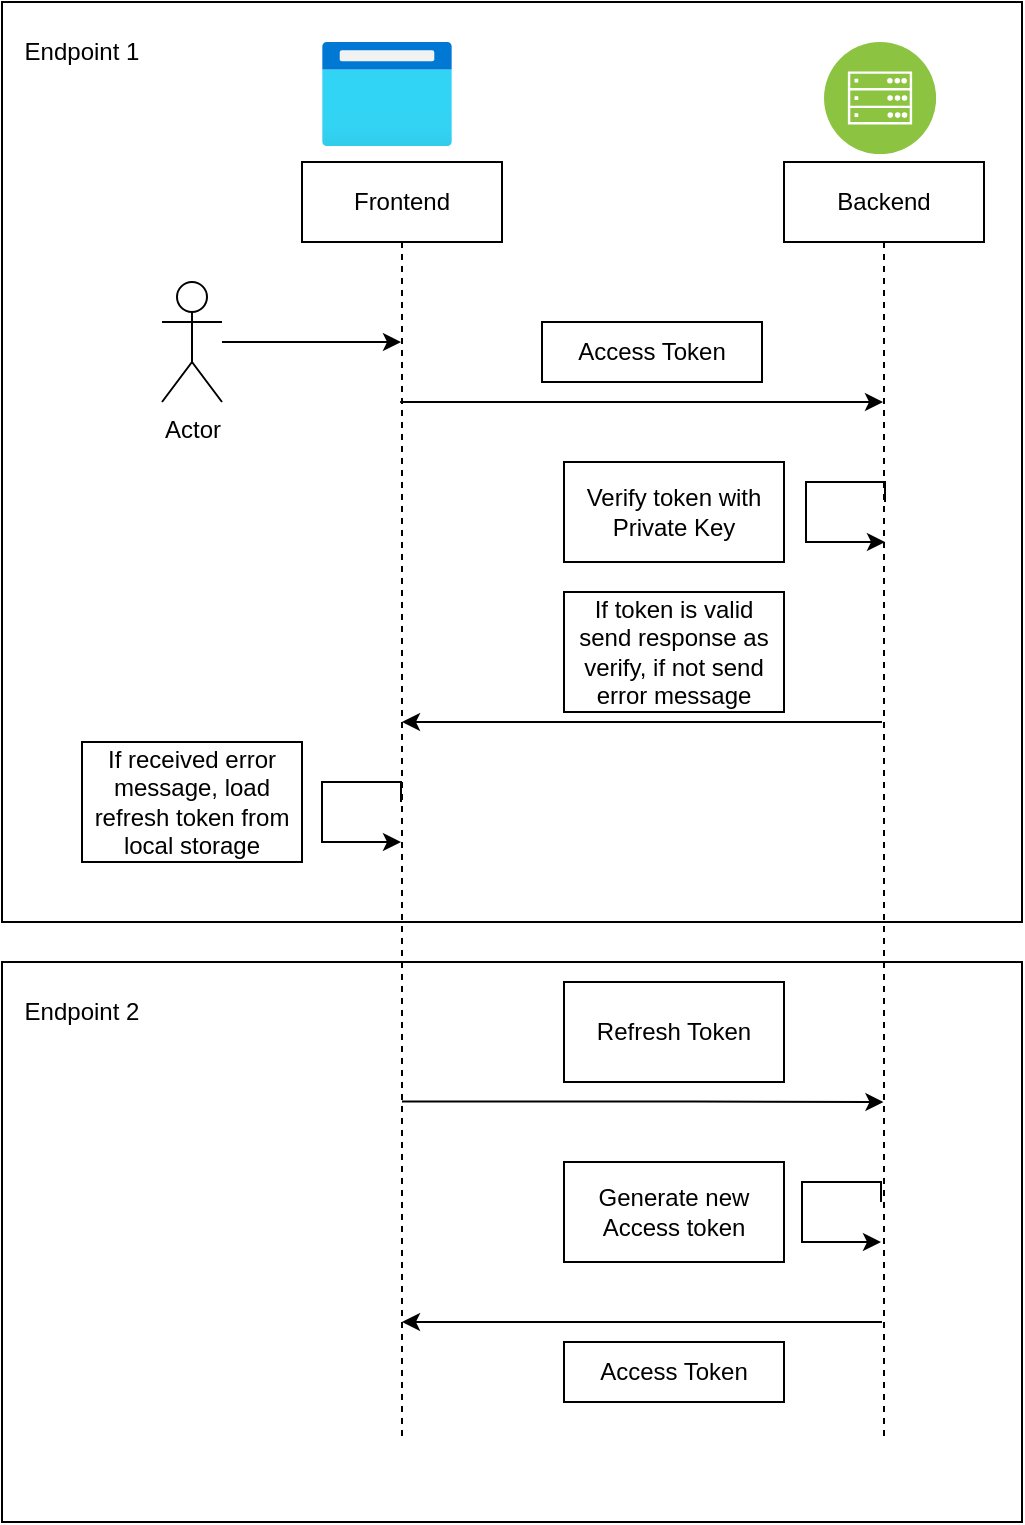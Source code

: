 <mxfile version="24.8.3">
  <diagram name="Page-1" id="ADdnZNFPhiC1YL75WqlX">
    <mxGraphModel dx="1050" dy="1657" grid="1" gridSize="10" guides="1" tooltips="1" connect="1" arrows="1" fold="1" page="1" pageScale="1" pageWidth="850" pageHeight="1100" math="0" shadow="0">
      <root>
        <mxCell id="0" />
        <mxCell id="1" parent="0" />
        <mxCell id="T0vaFJOLHhgulWwXpN9i-1" value="" style="rounded=0;whiteSpace=wrap;html=1;" parent="1" vertex="1">
          <mxGeometry x="220" y="-40" width="510" height="460" as="geometry" />
        </mxCell>
        <mxCell id="T0vaFJOLHhgulWwXpN9i-2" value="" style="rounded=0;whiteSpace=wrap;html=1;" parent="1" vertex="1">
          <mxGeometry x="220" y="440" width="510" height="280" as="geometry" />
        </mxCell>
        <mxCell id="UUXd9PpIRvEqFofyWrx6-1" style="edgeStyle=orthogonalEdgeStyle;rounded=0;orthogonalLoop=1;jettySize=auto;html=1;curved=0;" parent="1" edge="1">
          <mxGeometry relative="1" as="geometry">
            <Array as="points">
              <mxPoint x="600" y="160" />
              <mxPoint x="600" y="160" />
            </Array>
            <mxPoint x="419.071" y="160" as="sourcePoint" />
            <mxPoint x="660.5" y="160" as="targetPoint" />
          </mxGeometry>
        </mxCell>
        <mxCell id="UUXd9PpIRvEqFofyWrx6-2" value="Frontend" style="shape=umlLifeline;perimeter=lifelinePerimeter;whiteSpace=wrap;html=1;container=1;dropTarget=0;collapsible=0;recursiveResize=0;outlineConnect=0;portConstraint=eastwest;newEdgeStyle={&quot;curved&quot;:0,&quot;rounded&quot;:0};" parent="1" vertex="1">
          <mxGeometry x="370" y="40" width="100" height="640" as="geometry" />
        </mxCell>
        <mxCell id="UUXd9PpIRvEqFofyWrx6-4" value="Backend" style="shape=umlLifeline;perimeter=lifelinePerimeter;whiteSpace=wrap;html=1;container=1;dropTarget=0;collapsible=0;recursiveResize=0;outlineConnect=0;portConstraint=eastwest;newEdgeStyle={&quot;curved&quot;:0,&quot;rounded&quot;:0};" parent="1" vertex="1">
          <mxGeometry x="611" y="40" width="100" height="640" as="geometry" />
        </mxCell>
        <mxCell id="UUXd9PpIRvEqFofyWrx6-9" value="Access Token" style="html=1;whiteSpace=wrap;" parent="1" vertex="1">
          <mxGeometry x="490" y="120" width="110" height="30" as="geometry" />
        </mxCell>
        <mxCell id="UUXd9PpIRvEqFofyWrx6-18" style="edgeStyle=orthogonalEdgeStyle;rounded=0;orthogonalLoop=1;jettySize=auto;html=1;curved=0;" parent="1" edge="1">
          <mxGeometry relative="1" as="geometry">
            <mxPoint x="661.5" y="210" as="sourcePoint" />
            <mxPoint x="661.5" y="230" as="targetPoint" />
            <Array as="points">
              <mxPoint x="622" y="200" />
            </Array>
          </mxGeometry>
        </mxCell>
        <mxCell id="UUXd9PpIRvEqFofyWrx6-19" value="Verify token with Private Key" style="html=1;whiteSpace=wrap;" parent="1" vertex="1">
          <mxGeometry x="501" y="190" width="110" height="50" as="geometry" />
        </mxCell>
        <mxCell id="NcqOxkm6iDfhiTjoXCpv-1" value="" style="image;aspect=fixed;html=1;points=[];align=center;fontSize=12;image=img/lib/azure2/general/Browser.svg;" parent="1" vertex="1">
          <mxGeometry x="380" y="-20" width="65" height="52" as="geometry" />
        </mxCell>
        <mxCell id="NcqOxkm6iDfhiTjoXCpv-2" value="" style="image;aspect=fixed;perimeter=ellipsePerimeter;html=1;align=center;shadow=0;dashed=0;fontColor=#4277BB;labelBackgroundColor=default;fontSize=12;spacingTop=3;image=img/lib/ibm/infrastructure/mobile_backend.svg;" parent="1" vertex="1">
          <mxGeometry x="631" y="-20" width="56" height="56" as="geometry" />
        </mxCell>
        <mxCell id="CnX-ueHoZXUlPhO20CK_-5" value="If token is valid send response as verify, if not send error message" style="html=1;whiteSpace=wrap;" parent="1" vertex="1">
          <mxGeometry x="501" y="255" width="110" height="60" as="geometry" />
        </mxCell>
        <mxCell id="DWb7RgPVqDpQ3SzpeeXW-2" style="edgeStyle=orthogonalEdgeStyle;rounded=0;orthogonalLoop=1;jettySize=auto;html=1;" parent="1" source="DWb7RgPVqDpQ3SzpeeXW-1" target="UUXd9PpIRvEqFofyWrx6-2" edge="1">
          <mxGeometry relative="1" as="geometry">
            <Array as="points">
              <mxPoint x="325" y="120" />
            </Array>
          </mxGeometry>
        </mxCell>
        <mxCell id="DWb7RgPVqDpQ3SzpeeXW-1" value="Actor" style="shape=umlActor;verticalLabelPosition=bottom;verticalAlign=top;html=1;outlineConnect=0;" parent="1" vertex="1">
          <mxGeometry x="300" y="100" width="30" height="60" as="geometry" />
        </mxCell>
        <mxCell id="DWb7RgPVqDpQ3SzpeeXW-4" value="" style="endArrow=classic;html=1;rounded=0;" parent="1" edge="1">
          <mxGeometry width="50" height="50" relative="1" as="geometry">
            <mxPoint x="660" y="320" as="sourcePoint" />
            <mxPoint x="420" y="320" as="targetPoint" />
          </mxGeometry>
        </mxCell>
        <mxCell id="DWb7RgPVqDpQ3SzpeeXW-7" style="edgeStyle=orthogonalEdgeStyle;rounded=0;orthogonalLoop=1;jettySize=auto;html=1;curved=0;" parent="1" edge="1">
          <mxGeometry relative="1" as="geometry">
            <mxPoint x="419.5" y="360" as="sourcePoint" />
            <mxPoint x="419.5" y="380" as="targetPoint" />
            <Array as="points">
              <mxPoint x="380" y="350" />
            </Array>
          </mxGeometry>
        </mxCell>
        <mxCell id="DWb7RgPVqDpQ3SzpeeXW-8" value="If received error message, load refresh token from local storage" style="html=1;whiteSpace=wrap;" parent="1" vertex="1">
          <mxGeometry x="260" y="330" width="110" height="60" as="geometry" />
        </mxCell>
        <mxCell id="DWb7RgPVqDpQ3SzpeeXW-9" style="edgeStyle=orthogonalEdgeStyle;rounded=0;orthogonalLoop=1;jettySize=auto;html=1;curved=0;exitX=0.5;exitY=0.734;exitDx=0;exitDy=0;exitPerimeter=0;" parent="1" edge="1" source="UUXd9PpIRvEqFofyWrx6-2">
          <mxGeometry relative="1" as="geometry">
            <Array as="points" />
            <mxPoint x="429.29" y="510" as="sourcePoint" />
            <mxPoint x="660.72" y="510" as="targetPoint" />
          </mxGeometry>
        </mxCell>
        <mxCell id="DWb7RgPVqDpQ3SzpeeXW-10" value="Refresh Token" style="html=1;whiteSpace=wrap;" parent="1" vertex="1">
          <mxGeometry x="501" y="450" width="110" height="50" as="geometry" />
        </mxCell>
        <mxCell id="DWb7RgPVqDpQ3SzpeeXW-11" style="edgeStyle=orthogonalEdgeStyle;rounded=0;orthogonalLoop=1;jettySize=auto;html=1;curved=0;" parent="1" edge="1">
          <mxGeometry relative="1" as="geometry">
            <mxPoint x="659.5" y="560" as="sourcePoint" />
            <mxPoint x="659.5" y="580" as="targetPoint" />
            <Array as="points">
              <mxPoint x="620" y="550" />
            </Array>
          </mxGeometry>
        </mxCell>
        <mxCell id="DWb7RgPVqDpQ3SzpeeXW-12" value="Generate new Access token" style="html=1;whiteSpace=wrap;" parent="1" vertex="1">
          <mxGeometry x="501" y="540" width="110" height="50" as="geometry" />
        </mxCell>
        <mxCell id="DWb7RgPVqDpQ3SzpeeXW-13" value="" style="endArrow=classic;html=1;rounded=0;" parent="1" edge="1">
          <mxGeometry width="50" height="50" relative="1" as="geometry">
            <mxPoint x="660" y="620" as="sourcePoint" />
            <mxPoint x="420" y="620" as="targetPoint" />
          </mxGeometry>
        </mxCell>
        <mxCell id="DWb7RgPVqDpQ3SzpeeXW-14" value="Access Token" style="html=1;whiteSpace=wrap;" parent="1" vertex="1">
          <mxGeometry x="501" y="630" width="110" height="30" as="geometry" />
        </mxCell>
        <mxCell id="iLkNTzqR-2eRxomeUgUj-1" value="Endpoint 1" style="text;html=1;align=center;verticalAlign=middle;whiteSpace=wrap;rounded=0;" vertex="1" parent="1">
          <mxGeometry x="230" y="-30" width="60" height="30" as="geometry" />
        </mxCell>
        <mxCell id="iLkNTzqR-2eRxomeUgUj-2" value="Endpoint 2" style="text;html=1;align=center;verticalAlign=middle;whiteSpace=wrap;rounded=0;" vertex="1" parent="1">
          <mxGeometry x="230" y="450" width="60" height="30" as="geometry" />
        </mxCell>
      </root>
    </mxGraphModel>
  </diagram>
</mxfile>
